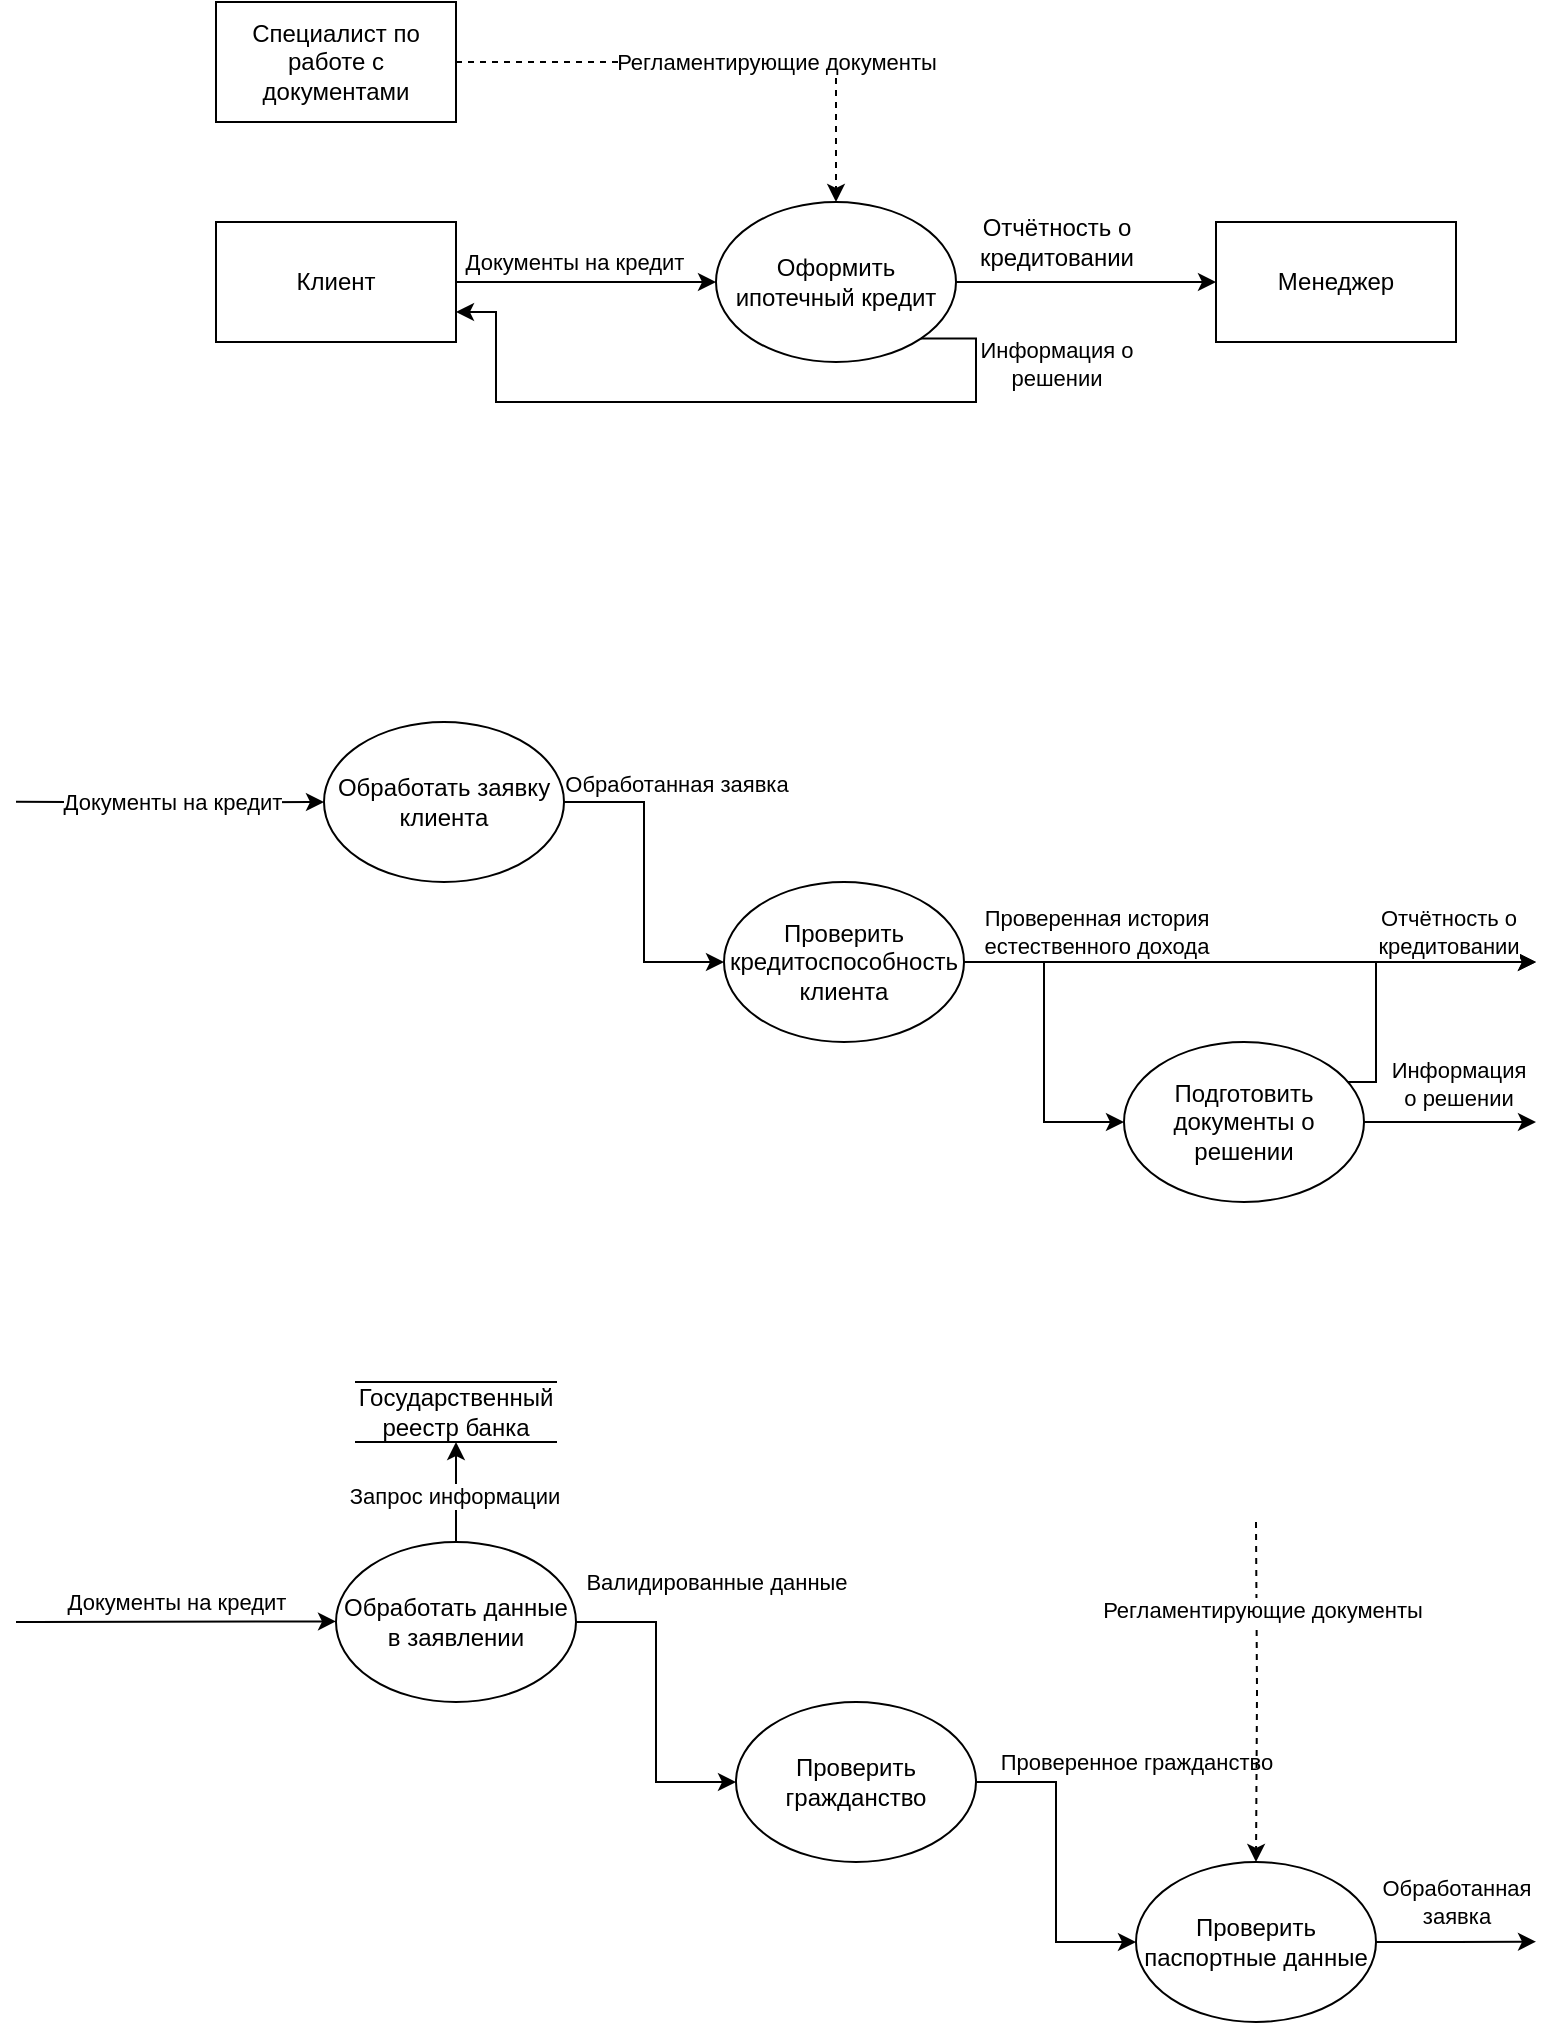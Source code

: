 <mxfile version="25.0.3">
  <diagram name="Страница — 1" id="pA7LhTd0T6XYezptBciH">
    <mxGraphModel dx="1877" dy="566" grid="1" gridSize="10" guides="1" tooltips="1" connect="1" arrows="1" fold="1" page="1" pageScale="1" pageWidth="827" pageHeight="1169" math="0" shadow="0">
      <root>
        <mxCell id="0" />
        <mxCell id="1" parent="0" />
        <mxCell id="nu3WbwZ-wpIA9ZoDFsu4-5" style="edgeStyle=orthogonalEdgeStyle;rounded=0;orthogonalLoop=1;jettySize=auto;html=1;exitX=1;exitY=0.5;exitDx=0;exitDy=0;entryX=0;entryY=0.5;entryDx=0;entryDy=0;" parent="1" source="nu3WbwZ-wpIA9ZoDFsu4-1" target="nu3WbwZ-wpIA9ZoDFsu4-4" edge="1">
          <mxGeometry relative="1" as="geometry" />
        </mxCell>
        <mxCell id="nu3WbwZ-wpIA9ZoDFsu4-6" style="edgeStyle=orthogonalEdgeStyle;rounded=0;orthogonalLoop=1;jettySize=auto;html=1;exitX=1;exitY=1;exitDx=0;exitDy=0;entryX=1;entryY=0.75;entryDx=0;entryDy=0;" parent="1" source="nu3WbwZ-wpIA9ZoDFsu4-1" target="nu3WbwZ-wpIA9ZoDFsu4-2" edge="1">
          <mxGeometry relative="1" as="geometry">
            <Array as="points">
              <mxPoint x="480" y="288" />
              <mxPoint x="480" y="320" />
              <mxPoint x="240" y="320" />
              <mxPoint x="240" y="275" />
            </Array>
          </mxGeometry>
        </mxCell>
        <mxCell id="nu3WbwZ-wpIA9ZoDFsu4-9" value="&lt;div&gt;Информация о&lt;/div&gt;&lt;div&gt;решении&lt;/div&gt;" style="edgeLabel;html=1;align=center;verticalAlign=middle;resizable=0;points=[];" parent="nu3WbwZ-wpIA9ZoDFsu4-6" vertex="1" connectable="0">
          <mxGeometry x="-0.715" y="-1" relative="1" as="geometry">
            <mxPoint x="41" y="-12" as="offset" />
          </mxGeometry>
        </mxCell>
        <mxCell id="nu3WbwZ-wpIA9ZoDFsu4-1" value="Оформить ипотечный кредит" style="ellipse;whiteSpace=wrap;html=1;" parent="1" vertex="1">
          <mxGeometry x="350" y="220" width="120" height="80" as="geometry" />
        </mxCell>
        <mxCell id="nu3WbwZ-wpIA9ZoDFsu4-3" style="edgeStyle=orthogonalEdgeStyle;rounded=0;orthogonalLoop=1;jettySize=auto;html=1;exitX=1;exitY=0.5;exitDx=0;exitDy=0;entryX=0;entryY=0.5;entryDx=0;entryDy=0;" parent="1" source="nu3WbwZ-wpIA9ZoDFsu4-2" target="nu3WbwZ-wpIA9ZoDFsu4-1" edge="1">
          <mxGeometry relative="1" as="geometry" />
        </mxCell>
        <mxCell id="nu3WbwZ-wpIA9ZoDFsu4-7" value="Документы на кредит" style="edgeLabel;html=1;align=center;verticalAlign=middle;resizable=0;points=[];" parent="nu3WbwZ-wpIA9ZoDFsu4-3" vertex="1" connectable="0">
          <mxGeometry x="-0.099" relative="1" as="geometry">
            <mxPoint y="-10" as="offset" />
          </mxGeometry>
        </mxCell>
        <mxCell id="nu3WbwZ-wpIA9ZoDFsu4-2" value="Клиент" style="rounded=0;whiteSpace=wrap;html=1;" parent="1" vertex="1">
          <mxGeometry x="100" y="230" width="120" height="60" as="geometry" />
        </mxCell>
        <mxCell id="nu3WbwZ-wpIA9ZoDFsu4-4" value="Менеджер" style="rounded=0;whiteSpace=wrap;html=1;" parent="1" vertex="1">
          <mxGeometry x="600" y="230" width="120" height="60" as="geometry" />
        </mxCell>
        <mxCell id="nu3WbwZ-wpIA9ZoDFsu4-8" value="&lt;div&gt;Отчётность о&lt;/div&gt;&lt;div&gt;кредитовании&lt;/div&gt;" style="text;html=1;align=center;verticalAlign=middle;resizable=0;points=[];autosize=1;strokeColor=none;fillColor=none;" parent="1" vertex="1">
          <mxGeometry x="470" y="220" width="100" height="40" as="geometry" />
        </mxCell>
        <mxCell id="nu3WbwZ-wpIA9ZoDFsu4-13" style="edgeStyle=orthogonalEdgeStyle;rounded=0;orthogonalLoop=1;jettySize=auto;html=1;exitX=1;exitY=0.5;exitDx=0;exitDy=0;" parent="1" source="nu3WbwZ-wpIA9ZoDFsu4-10" target="nu3WbwZ-wpIA9ZoDFsu4-11" edge="1">
          <mxGeometry relative="1" as="geometry" />
        </mxCell>
        <mxCell id="nu3WbwZ-wpIA9ZoDFsu4-17" value="Обработанная заявка" style="edgeLabel;html=1;align=center;verticalAlign=middle;resizable=0;points=[];" parent="nu3WbwZ-wpIA9ZoDFsu4-13" vertex="1" connectable="0">
          <mxGeometry x="-0.021" relative="1" as="geometry">
            <mxPoint x="16" y="-48" as="offset" />
          </mxGeometry>
        </mxCell>
        <mxCell id="nu3WbwZ-wpIA9ZoDFsu4-10" value="Обработать заявку клиента" style="ellipse;whiteSpace=wrap;html=1;" parent="1" vertex="1">
          <mxGeometry x="154" y="480" width="120" height="80" as="geometry" />
        </mxCell>
        <mxCell id="nu3WbwZ-wpIA9ZoDFsu4-14" style="edgeStyle=orthogonalEdgeStyle;rounded=0;orthogonalLoop=1;jettySize=auto;html=1;exitX=1;exitY=0.5;exitDx=0;exitDy=0;entryX=0;entryY=0.5;entryDx=0;entryDy=0;" parent="1" source="nu3WbwZ-wpIA9ZoDFsu4-11" target="nu3WbwZ-wpIA9ZoDFsu4-12" edge="1">
          <mxGeometry relative="1" as="geometry" />
        </mxCell>
        <mxCell id="nu3WbwZ-wpIA9ZoDFsu4-18" value="&lt;div&gt;Проверенная история&lt;/div&gt;&lt;div&gt;естественного дохода&lt;/div&gt;" style="edgeLabel;html=1;align=center;verticalAlign=middle;resizable=0;points=[];" parent="nu3WbwZ-wpIA9ZoDFsu4-14" vertex="1" connectable="0">
          <mxGeometry x="0.058" relative="1" as="geometry">
            <mxPoint x="26" y="-60" as="offset" />
          </mxGeometry>
        </mxCell>
        <mxCell id="nu3WbwZ-wpIA9ZoDFsu4-21" style="edgeStyle=orthogonalEdgeStyle;rounded=0;orthogonalLoop=1;jettySize=auto;html=1;exitX=1;exitY=0.5;exitDx=0;exitDy=0;" parent="1" source="nu3WbwZ-wpIA9ZoDFsu4-11" edge="1">
          <mxGeometry relative="1" as="geometry">
            <mxPoint x="760" y="600" as="targetPoint" />
          </mxGeometry>
        </mxCell>
        <mxCell id="nu3WbwZ-wpIA9ZoDFsu4-11" value="Проверить кредитоспособность клиента" style="ellipse;whiteSpace=wrap;html=1;" parent="1" vertex="1">
          <mxGeometry x="354" y="560" width="120" height="80" as="geometry" />
        </mxCell>
        <mxCell id="nu3WbwZ-wpIA9ZoDFsu4-19" style="edgeStyle=orthogonalEdgeStyle;rounded=0;orthogonalLoop=1;jettySize=auto;html=1;exitX=1;exitY=0.5;exitDx=0;exitDy=0;" parent="1" source="nu3WbwZ-wpIA9ZoDFsu4-12" edge="1">
          <mxGeometry relative="1" as="geometry">
            <mxPoint x="760" y="680" as="targetPoint" />
          </mxGeometry>
        </mxCell>
        <mxCell id="nu3WbwZ-wpIA9ZoDFsu4-20" value="&lt;div&gt;Информация&lt;/div&gt;&lt;div&gt;о решении&lt;/div&gt;" style="edgeLabel;html=1;align=center;verticalAlign=middle;resizable=0;points=[];" parent="nu3WbwZ-wpIA9ZoDFsu4-19" vertex="1" connectable="0">
          <mxGeometry x="0.129" y="1" relative="1" as="geometry">
            <mxPoint x="-2" y="-19" as="offset" />
          </mxGeometry>
        </mxCell>
        <mxCell id="nu3WbwZ-wpIA9ZoDFsu4-22" style="edgeStyle=orthogonalEdgeStyle;rounded=0;orthogonalLoop=1;jettySize=auto;html=1;" parent="1" source="nu3WbwZ-wpIA9ZoDFsu4-12" edge="1">
          <mxGeometry relative="1" as="geometry">
            <mxPoint x="760" y="600" as="targetPoint" />
            <Array as="points">
              <mxPoint x="680" y="660" />
              <mxPoint x="680" y="600" />
            </Array>
          </mxGeometry>
        </mxCell>
        <mxCell id="nu3WbwZ-wpIA9ZoDFsu4-23" value="&lt;div&gt;Отчётность о&lt;/div&gt;&lt;div&gt;кредитовании&lt;/div&gt;" style="edgeLabel;html=1;align=center;verticalAlign=middle;resizable=0;points=[];" parent="nu3WbwZ-wpIA9ZoDFsu4-22" vertex="1" connectable="0">
          <mxGeometry x="0.43" y="-1" relative="1" as="geometry">
            <mxPoint y="-16" as="offset" />
          </mxGeometry>
        </mxCell>
        <mxCell id="nu3WbwZ-wpIA9ZoDFsu4-12" value="Подготовить документы о решении" style="ellipse;whiteSpace=wrap;html=1;" parent="1" vertex="1">
          <mxGeometry x="554" y="640" width="120" height="80" as="geometry" />
        </mxCell>
        <mxCell id="nu3WbwZ-wpIA9ZoDFsu4-15" style="edgeStyle=orthogonalEdgeStyle;rounded=0;orthogonalLoop=1;jettySize=auto;html=1;entryX=0;entryY=0.5;entryDx=0;entryDy=0;" parent="1" target="nu3WbwZ-wpIA9ZoDFsu4-10" edge="1">
          <mxGeometry relative="1" as="geometry">
            <mxPoint y="519.83" as="sourcePoint" />
            <mxPoint x="164" y="519.83" as="targetPoint" />
            <Array as="points" />
          </mxGeometry>
        </mxCell>
        <mxCell id="nu3WbwZ-wpIA9ZoDFsu4-16" value="Документы на кредит" style="edgeLabel;html=1;align=center;verticalAlign=middle;resizable=0;points=[];" parent="nu3WbwZ-wpIA9ZoDFsu4-15" vertex="1" connectable="0">
          <mxGeometry x="0.015" relative="1" as="geometry">
            <mxPoint as="offset" />
          </mxGeometry>
        </mxCell>
        <mxCell id="nu3WbwZ-wpIA9ZoDFsu4-27" style="edgeStyle=orthogonalEdgeStyle;rounded=0;orthogonalLoop=1;jettySize=auto;html=1;exitX=1;exitY=0.5;exitDx=0;exitDy=0;entryX=0;entryY=0.5;entryDx=0;entryDy=0;" parent="1" source="nu3WbwZ-wpIA9ZoDFsu4-24" target="nu3WbwZ-wpIA9ZoDFsu4-25" edge="1">
          <mxGeometry relative="1" as="geometry" />
        </mxCell>
        <mxCell id="nu3WbwZ-wpIA9ZoDFsu4-31" value="Валидированные данные" style="edgeLabel;html=1;align=center;verticalAlign=middle;resizable=0;points=[];" parent="nu3WbwZ-wpIA9ZoDFsu4-27" vertex="1" connectable="0">
          <mxGeometry x="-0.074" y="1" relative="1" as="geometry">
            <mxPoint x="29" y="-54" as="offset" />
          </mxGeometry>
        </mxCell>
        <mxCell id="nu3WbwZ-wpIA9ZoDFsu4-39" style="edgeStyle=orthogonalEdgeStyle;rounded=0;orthogonalLoop=1;jettySize=auto;html=1;exitX=0.5;exitY=0;exitDx=0;exitDy=0;entryX=0.5;entryY=1;entryDx=0;entryDy=0;" parent="1" source="nu3WbwZ-wpIA9ZoDFsu4-24" target="nu3WbwZ-wpIA9ZoDFsu4-36" edge="1">
          <mxGeometry relative="1" as="geometry" />
        </mxCell>
        <mxCell id="nu3WbwZ-wpIA9ZoDFsu4-40" value="Запрос информации" style="edgeLabel;html=1;align=center;verticalAlign=middle;resizable=0;points=[];" parent="nu3WbwZ-wpIA9ZoDFsu4-39" vertex="1" connectable="0">
          <mxGeometry x="-0.053" y="1" relative="1" as="geometry">
            <mxPoint as="offset" />
          </mxGeometry>
        </mxCell>
        <mxCell id="nu3WbwZ-wpIA9ZoDFsu4-24" value="&lt;div&gt;Обработать данные&lt;/div&gt;&lt;div&gt;в заявлении&lt;br&gt;&lt;/div&gt;" style="ellipse;whiteSpace=wrap;html=1;" parent="1" vertex="1">
          <mxGeometry x="160" y="890" width="120" height="80" as="geometry" />
        </mxCell>
        <mxCell id="nu3WbwZ-wpIA9ZoDFsu4-32" style="edgeStyle=orthogonalEdgeStyle;rounded=0;orthogonalLoop=1;jettySize=auto;html=1;exitX=1;exitY=0.5;exitDx=0;exitDy=0;" parent="1" source="nu3WbwZ-wpIA9ZoDFsu4-25" target="nu3WbwZ-wpIA9ZoDFsu4-26" edge="1">
          <mxGeometry relative="1" as="geometry" />
        </mxCell>
        <mxCell id="nu3WbwZ-wpIA9ZoDFsu4-33" value="Проверенное гражданство" style="edgeLabel;html=1;align=center;verticalAlign=middle;resizable=0;points=[];" parent="nu3WbwZ-wpIA9ZoDFsu4-32" vertex="1" connectable="0">
          <mxGeometry x="0.305" relative="1" as="geometry">
            <mxPoint x="40" y="-75" as="offset" />
          </mxGeometry>
        </mxCell>
        <mxCell id="nu3WbwZ-wpIA9ZoDFsu4-25" value="Проверить гражданство" style="ellipse;whiteSpace=wrap;html=1;" parent="1" vertex="1">
          <mxGeometry x="360" y="970" width="120" height="80" as="geometry" />
        </mxCell>
        <mxCell id="nu3WbwZ-wpIA9ZoDFsu4-34" style="edgeStyle=orthogonalEdgeStyle;rounded=0;orthogonalLoop=1;jettySize=auto;html=1;exitX=1;exitY=0.5;exitDx=0;exitDy=0;" parent="1" source="nu3WbwZ-wpIA9ZoDFsu4-26" edge="1">
          <mxGeometry relative="1" as="geometry">
            <mxPoint x="760" y="1089.857" as="targetPoint" />
          </mxGeometry>
        </mxCell>
        <mxCell id="nu3WbwZ-wpIA9ZoDFsu4-35" value="&lt;div&gt;Обработанная&lt;/div&gt;&lt;div&gt;заявка&lt;/div&gt;" style="edgeLabel;html=1;align=center;verticalAlign=middle;resizable=0;points=[];" parent="nu3WbwZ-wpIA9ZoDFsu4-34" vertex="1" connectable="0">
          <mxGeometry x="-0.005" y="1" relative="1" as="geometry">
            <mxPoint x="-1" y="-20" as="offset" />
          </mxGeometry>
        </mxCell>
        <mxCell id="nu3WbwZ-wpIA9ZoDFsu4-26" value="Проверить паспортные данные" style="ellipse;whiteSpace=wrap;html=1;" parent="1" vertex="1">
          <mxGeometry x="560" y="1050" width="120" height="80" as="geometry" />
        </mxCell>
        <mxCell id="nu3WbwZ-wpIA9ZoDFsu4-29" style="edgeStyle=orthogonalEdgeStyle;rounded=0;orthogonalLoop=1;jettySize=auto;html=1;" parent="1" edge="1">
          <mxGeometry relative="1" as="geometry">
            <mxPoint y="930" as="sourcePoint" />
            <mxPoint x="160" y="929.71" as="targetPoint" />
            <Array as="points">
              <mxPoint x="9" y="929.71" />
            </Array>
          </mxGeometry>
        </mxCell>
        <mxCell id="nu3WbwZ-wpIA9ZoDFsu4-30" value="Документы на кредит" style="edgeLabel;html=1;align=center;verticalAlign=middle;resizable=0;points=[];" parent="nu3WbwZ-wpIA9ZoDFsu4-29" vertex="1" connectable="0">
          <mxGeometry x="-0.061" y="2" relative="1" as="geometry">
            <mxPoint x="5" y="-8" as="offset" />
          </mxGeometry>
        </mxCell>
        <mxCell id="nu3WbwZ-wpIA9ZoDFsu4-36" value="Государственный реестр банка" style="html=1;dashed=0;whiteSpace=wrap;shape=partialRectangle;right=0;left=0;" parent="1" vertex="1">
          <mxGeometry x="170" y="810" width="100" height="30" as="geometry" />
        </mxCell>
        <mxCell id="agSuqeZajw7M96pTyd7U-2" style="edgeStyle=orthogonalEdgeStyle;rounded=0;orthogonalLoop=1;jettySize=auto;html=1;exitX=1;exitY=0.5;exitDx=0;exitDy=0;entryX=0.5;entryY=0;entryDx=0;entryDy=0;dashed=1;" parent="1" source="agSuqeZajw7M96pTyd7U-1" target="nu3WbwZ-wpIA9ZoDFsu4-1" edge="1">
          <mxGeometry relative="1" as="geometry" />
        </mxCell>
        <mxCell id="h8Ic6CpZb8YFQzRAMnov-2" value="Регламентирующие документы" style="edgeLabel;html=1;align=center;verticalAlign=middle;resizable=0;points=[];" vertex="1" connectable="0" parent="agSuqeZajw7M96pTyd7U-2">
          <mxGeometry x="0.231" relative="1" as="geometry">
            <mxPoint as="offset" />
          </mxGeometry>
        </mxCell>
        <mxCell id="agSuqeZajw7M96pTyd7U-1" value="Специалист по работе с документами" style="rounded=0;whiteSpace=wrap;html=1;" parent="1" vertex="1">
          <mxGeometry x="100" y="120" width="120" height="60" as="geometry" />
        </mxCell>
        <mxCell id="h8Ic6CpZb8YFQzRAMnov-1" style="edgeStyle=orthogonalEdgeStyle;rounded=0;orthogonalLoop=1;jettySize=auto;html=1;entryX=0.5;entryY=0;entryDx=0;entryDy=0;dashed=1;" edge="1" parent="1" target="nu3WbwZ-wpIA9ZoDFsu4-26">
          <mxGeometry relative="1" as="geometry">
            <mxPoint x="620" y="880" as="sourcePoint" />
            <mxPoint x="620" y="991" as="targetPoint" />
          </mxGeometry>
        </mxCell>
        <mxCell id="h8Ic6CpZb8YFQzRAMnov-3" value="Регламентирующие документы" style="edgeLabel;html=1;align=center;verticalAlign=middle;resizable=0;points=[];" vertex="1" connectable="0" parent="h8Ic6CpZb8YFQzRAMnov-1">
          <mxGeometry x="-0.484" y="2" relative="1" as="geometry">
            <mxPoint as="offset" />
          </mxGeometry>
        </mxCell>
      </root>
    </mxGraphModel>
  </diagram>
</mxfile>

